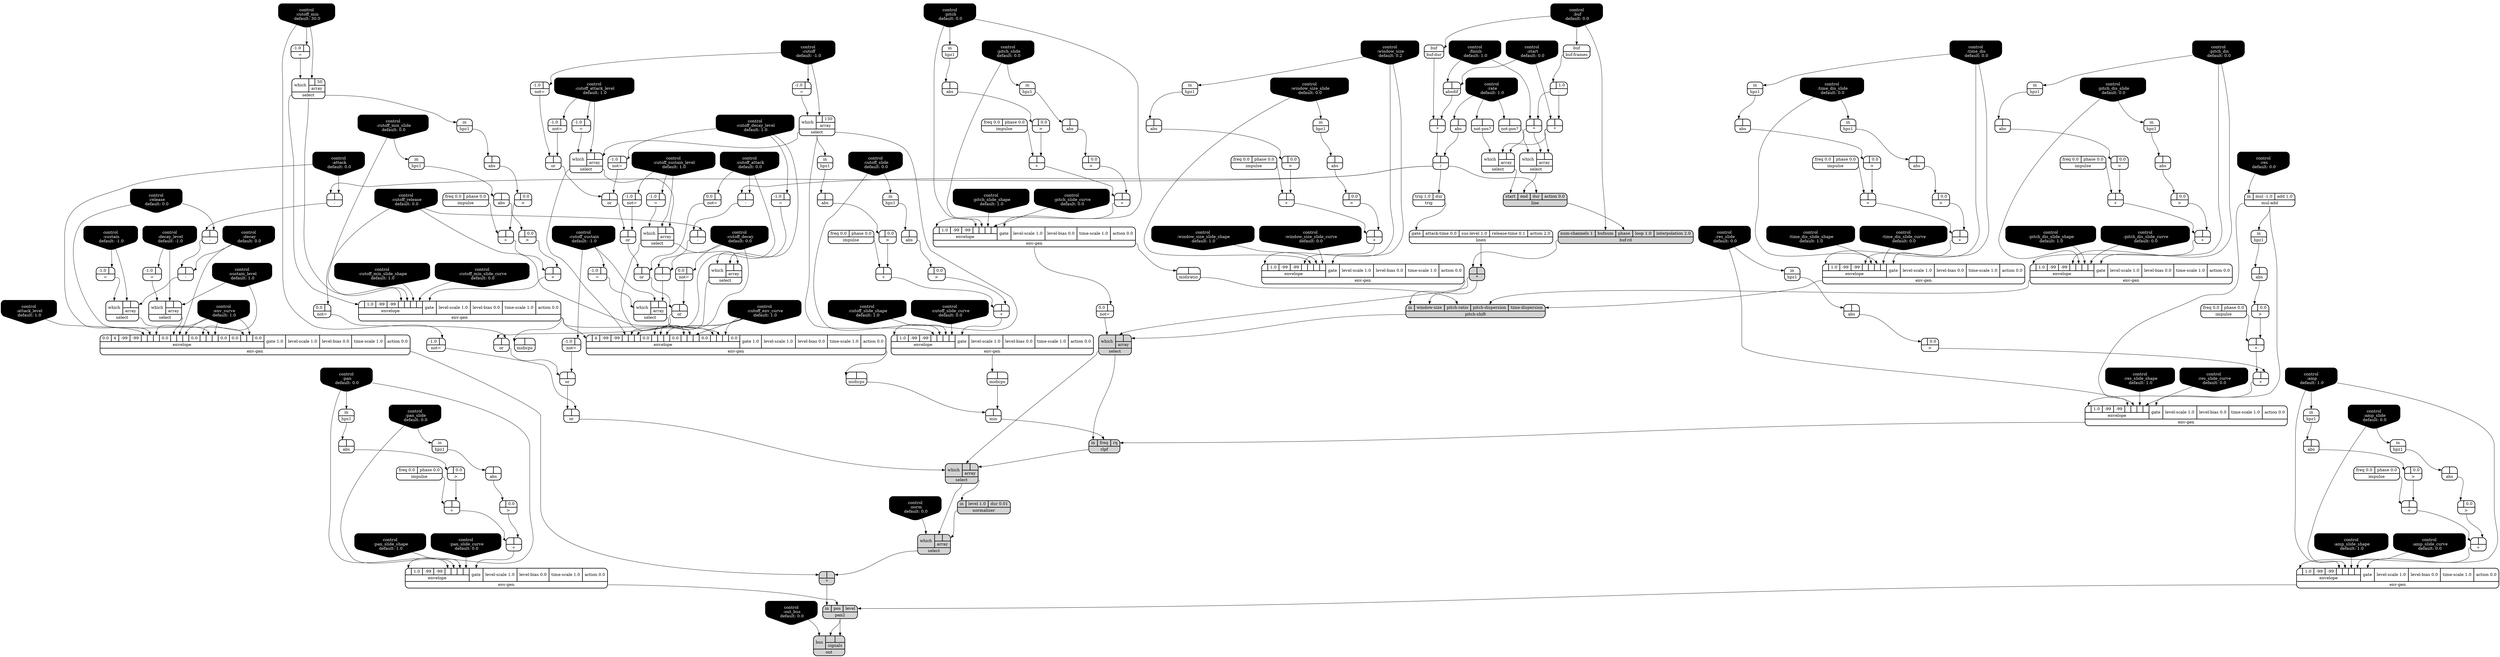 digraph synthdef {
107 [label = "{{ <a> |<b> } |<__UG_NAME__>* }" style="bold, rounded" shape=record rankdir=LR];
108 [label = "{{ <a> |<b> } |<__UG_NAME__>* }" style="bold, rounded" shape=record rankdir=LR];
126 [label = "{{ <a> |<b> } |<__UG_NAME__>* }" style="bold, rounded" shape=record rankdir=LR];
160 [label = "{{ <a> |<b> } |<__UG_NAME__>* }" style="filled, bold, rounded"  shape=record rankdir=LR];
203 [label = "{{ <a> |<b> } |<__UG_NAME__>* }" style="filled, bold, rounded"  shape=record rankdir=LR];
62 [label = "{{ <a> |<b> } |<__UG_NAME__>+ }" style="bold, rounded" shape=record rankdir=LR];
66 [label = "{{ <a> |<b> } |<__UG_NAME__>+ }" style="bold, rounded" shape=record rankdir=LR];
76 [label = "{{ <a> |<b> } |<__UG_NAME__>+ }" style="bold, rounded" shape=record rankdir=LR];
80 [label = "{{ <a> |<b> } |<__UG_NAME__>+ }" style="bold, rounded" shape=record rankdir=LR];
93 [label = "{{ <a> |<b> } |<__UG_NAME__>+ }" style="bold, rounded" shape=record rankdir=LR];
94 [label = "{{ <a> |<b> } |<__UG_NAME__>+ }" style="bold, rounded" shape=record rankdir=LR];
99 [label = "{{ <a> |<b> } |<__UG_NAME__>+ }" style="bold, rounded" shape=record rankdir=LR];
103 [label = "{{ <a> |<b> } |<__UG_NAME__>+ }" style="bold, rounded" shape=record rankdir=LR];
162 [label = "{{ <a> |<b> } |<__UG_NAME__>+ }" style="bold, rounded" shape=record rankdir=LR];
163 [label = "{{ <a> |<b> } |<__UG_NAME__>+ }" style="bold, rounded" shape=record rankdir=LR];
169 [label = "{{ <a> |<b> } |<__UG_NAME__>+ }" style="bold, rounded" shape=record rankdir=LR];
173 [label = "{{ <a> |<b> } |<__UG_NAME__>+ }" style="bold, rounded" shape=record rankdir=LR];
183 [label = "{{ <a> |<b> } |<__UG_NAME__>+ }" style="bold, rounded" shape=record rankdir=LR];
187 [label = "{{ <a> |<b> } |<__UG_NAME__>+ }" style="bold, rounded" shape=record rankdir=LR];
206 [label = "{{ <a> |<b> } |<__UG_NAME__>+ }" style="bold, rounded" shape=record rankdir=LR];
208 [label = "{{ <a> |<b> } |<__UG_NAME__>+ }" style="bold, rounded" shape=record rankdir=LR];
214 [label = "{{ <a> |<b> } |<__UG_NAME__>+ }" style="bold, rounded" shape=record rankdir=LR];
218 [label = "{{ <a> |<b> } |<__UG_NAME__>+ }" style="bold, rounded" shape=record rankdir=LR];
106 [label = "{{ <a> |<b> 1.0} |<__UG_NAME__>- }" style="bold, rounded" shape=record rankdir=LR];
129 [label = "{{ <a> |<b> } |<__UG_NAME__>- }" style="bold, rounded" shape=record rankdir=LR];
130 [label = "{{ <a> |<b> } |<__UG_NAME__>- }" style="bold, rounded" shape=record rankdir=LR];
131 [label = "{{ <a> |<b> } |<__UG_NAME__>- }" style="bold, rounded" shape=record rankdir=LR];
135 [label = "{{ <a> |<b> } |<__UG_NAME__>- }" style="bold, rounded" shape=record rankdir=LR];
136 [label = "{{ <a> |<b> } |<__UG_NAME__>- }" style="bold, rounded" shape=record rankdir=LR];
137 [label = "{{ <a> |<b> } |<__UG_NAME__>- }" style="bold, rounded" shape=record rankdir=LR];
128 [label = "{{ <a> |<b> } |<__UG_NAME__>/ }" style="bold, rounded" shape=record rankdir=LR];
68 [label = "{{ <a> -1.0|<b> } |<__UG_NAME__>= }" style="bold, rounded" shape=record rankdir=LR];
70 [label = "{{ <a> -1.0|<b> } |<__UG_NAME__>= }" style="bold, rounded" shape=record rankdir=LR];
87 [label = "{{ <a> -1.0|<b> } |<__UG_NAME__>= }" style="bold, rounded" shape=record rankdir=LR];
118 [label = "{{ <a> -1.0|<b> } |<__UG_NAME__>= }" style="bold, rounded" shape=record rankdir=LR];
124 [label = "{{ <a> -1.0|<b> } |<__UG_NAME__>= }" style="bold, rounded" shape=record rankdir=LR];
134 [label = "{{ <a> -1.0|<b> } |<__UG_NAME__>= }" style="bold, rounded" shape=record rankdir=LR];
190 [label = "{{ <a> -1.0|<b> } |<__UG_NAME__>= }" style="bold, rounded" shape=record rankdir=LR];
191 [label = "{{ <a> -1.0|<b> } |<__UG_NAME__>= }" style="bold, rounded" shape=record rankdir=LR];
61 [label = "{{ <a> |<b> 0.0} |<__UG_NAME__>\> }" style="bold, rounded" shape=record rankdir=LR];
65 [label = "{{ <a> |<b> 0.0} |<__UG_NAME__>\> }" style="bold, rounded" shape=record rankdir=LR];
75 [label = "{{ <a> |<b> 0.0} |<__UG_NAME__>\> }" style="bold, rounded" shape=record rankdir=LR];
79 [label = "{{ <a> |<b> 0.0} |<__UG_NAME__>\> }" style="bold, rounded" shape=record rankdir=LR];
86 [label = "{{ <a> |<b> 0.0} |<__UG_NAME__>\> }" style="bold, rounded" shape=record rankdir=LR];
92 [label = "{{ <a> |<b> 0.0} |<__UG_NAME__>\> }" style="bold, rounded" shape=record rankdir=LR];
98 [label = "{{ <a> |<b> 0.0} |<__UG_NAME__>\> }" style="bold, rounded" shape=record rankdir=LR];
102 [label = "{{ <a> |<b> 0.0} |<__UG_NAME__>\> }" style="bold, rounded" shape=record rankdir=LR];
117 [label = "{{ <a> |<b> 0.0} |<__UG_NAME__>\> }" style="bold, rounded" shape=record rankdir=LR];
121 [label = "{{ <a> |<b> 0.0} |<__UG_NAME__>\> }" style="bold, rounded" shape=record rankdir=LR];
168 [label = "{{ <a> |<b> 0.0} |<__UG_NAME__>\> }" style="bold, rounded" shape=record rankdir=LR];
172 [label = "{{ <a> |<b> 0.0} |<__UG_NAME__>\> }" style="bold, rounded" shape=record rankdir=LR];
182 [label = "{{ <a> |<b> 0.0} |<__UG_NAME__>\> }" style="bold, rounded" shape=record rankdir=LR];
186 [label = "{{ <a> |<b> 0.0} |<__UG_NAME__>\> }" style="bold, rounded" shape=record rankdir=LR];
205 [label = "{{ <a> |<b> 0.0} |<__UG_NAME__>\> }" style="bold, rounded" shape=record rankdir=LR];
207 [label = "{{ <a> |<b> 0.0} |<__UG_NAME__>\> }" style="bold, rounded" shape=record rankdir=LR];
213 [label = "{{ <a> |<b> 0.0} |<__UG_NAME__>\> }" style="bold, rounded" shape=record rankdir=LR];
217 [label = "{{ <a> |<b> 0.0} |<__UG_NAME__>\> }" style="bold, rounded" shape=record rankdir=LR];
60 [label = "{{ <a> |<b> } |<__UG_NAME__>abs }" style="bold, rounded" shape=record rankdir=LR];
64 [label = "{{ <a> |<b> } |<__UG_NAME__>abs }" style="bold, rounded" shape=record rankdir=LR];
74 [label = "{{ <a> |<b> } |<__UG_NAME__>abs }" style="bold, rounded" shape=record rankdir=LR];
78 [label = "{{ <a> |<b> } |<__UG_NAME__>abs }" style="bold, rounded" shape=record rankdir=LR];
83 [label = "{{ <a> |<b> } |<__UG_NAME__>abs }" style="bold, rounded" shape=record rankdir=LR];
85 [label = "{{ <a> |<b> } |<__UG_NAME__>abs }" style="bold, rounded" shape=record rankdir=LR];
91 [label = "{{ <a> |<b> } |<__UG_NAME__>abs }" style="bold, rounded" shape=record rankdir=LR];
97 [label = "{{ <a> |<b> } |<__UG_NAME__>abs }" style="bold, rounded" shape=record rankdir=LR];
101 [label = "{{ <a> |<b> } |<__UG_NAME__>abs }" style="bold, rounded" shape=record rankdir=LR];
111 [label = "{{ <a> |<b> } |<__UG_NAME__>abs }" style="bold, rounded" shape=record rankdir=LR];
116 [label = "{{ <a> |<b> } |<__UG_NAME__>abs }" style="bold, rounded" shape=record rankdir=LR];
120 [label = "{{ <a> |<b> } |<__UG_NAME__>abs }" style="bold, rounded" shape=record rankdir=LR];
127 [label = "{{ <a> |<b> } |<__UG_NAME__>abs }" style="bold, rounded" shape=record rankdir=LR];
167 [label = "{{ <a> |<b> } |<__UG_NAME__>abs }" style="bold, rounded" shape=record rankdir=LR];
171 [label = "{{ <a> |<b> } |<__UG_NAME__>abs }" style="bold, rounded" shape=record rankdir=LR];
181 [label = "{{ <a> |<b> } |<__UG_NAME__>abs }" style="bold, rounded" shape=record rankdir=LR];
185 [label = "{{ <a> |<b> } |<__UG_NAME__>abs }" style="bold, rounded" shape=record rankdir=LR];
212 [label = "{{ <a> |<b> } |<__UG_NAME__>abs }" style="bold, rounded" shape=record rankdir=LR];
216 [label = "{{ <a> |<b> } |<__UG_NAME__>abs }" style="bold, rounded" shape=record rankdir=LR];
114 [label = "{{ <a> |<b> } |<__UG_NAME__>absdif }" style="bold, rounded" shape=record rankdir=LR];
125 [label = "{{ <buf> buf} |<__UG_NAME__>buf-dur }" style="bold, rounded" shape=record rankdir=LR];
105 [label = "{{ <buf> buf} |<__UG_NAME__>buf-frames }" style="bold, rounded" shape=record rankdir=LR];
157 [label = "{{ <num____channels> num-channels 1|<bufnum> bufnum|<phase> phase|<loop> loop 1.0|<interpolation> interpolation 2.0} |<__UG_NAME__>buf-rd }" style="filled, bold, rounded"  shape=record rankdir=LR];
0 [label = "control
 :buf
 default: 0.0" shape=invhouse style="rounded, filled, bold" fillcolor=black fontcolor=white ]; 
1 [label = "control
 :amp
 default: 1.0" shape=invhouse style="rounded, filled, bold" fillcolor=black fontcolor=white ]; 
2 [label = "control
 :amp_slide
 default: 0.0" shape=invhouse style="rounded, filled, bold" fillcolor=black fontcolor=white ]; 
3 [label = "control
 :amp_slide_shape
 default: 1.0" shape=invhouse style="rounded, filled, bold" fillcolor=black fontcolor=white ]; 
4 [label = "control
 :amp_slide_curve
 default: 0.0" shape=invhouse style="rounded, filled, bold" fillcolor=black fontcolor=white ]; 
5 [label = "control
 :pan
 default: 0.0" shape=invhouse style="rounded, filled, bold" fillcolor=black fontcolor=white ]; 
6 [label = "control
 :pan_slide
 default: 0.0" shape=invhouse style="rounded, filled, bold" fillcolor=black fontcolor=white ]; 
7 [label = "control
 :pan_slide_shape
 default: 1.0" shape=invhouse style="rounded, filled, bold" fillcolor=black fontcolor=white ]; 
8 [label = "control
 :pan_slide_curve
 default: 0.0" shape=invhouse style="rounded, filled, bold" fillcolor=black fontcolor=white ]; 
9 [label = "control
 :attack
 default: 0.0" shape=invhouse style="rounded, filled, bold" fillcolor=black fontcolor=white ]; 
10 [label = "control
 :decay
 default: 0.0" shape=invhouse style="rounded, filled, bold" fillcolor=black fontcolor=white ]; 
11 [label = "control
 :sustain
 default: -1.0" shape=invhouse style="rounded, filled, bold" fillcolor=black fontcolor=white ]; 
12 [label = "control
 :release
 default: 0.0" shape=invhouse style="rounded, filled, bold" fillcolor=black fontcolor=white ]; 
13 [label = "control
 :attack_level
 default: 1.0" shape=invhouse style="rounded, filled, bold" fillcolor=black fontcolor=white ]; 
14 [label = "control
 :decay_level
 default: -1.0" shape=invhouse style="rounded, filled, bold" fillcolor=black fontcolor=white ]; 
15 [label = "control
 :sustain_level
 default: 1.0" shape=invhouse style="rounded, filled, bold" fillcolor=black fontcolor=white ]; 
16 [label = "control
 :env_curve
 default: 1.0" shape=invhouse style="rounded, filled, bold" fillcolor=black fontcolor=white ]; 
17 [label = "control
 :cutoff
 default: -1.0" shape=invhouse style="rounded, filled, bold" fillcolor=black fontcolor=white ]; 
18 [label = "control
 :cutoff_slide
 default: 0.0" shape=invhouse style="rounded, filled, bold" fillcolor=black fontcolor=white ]; 
19 [label = "control
 :cutoff_slide_shape
 default: 1.0" shape=invhouse style="rounded, filled, bold" fillcolor=black fontcolor=white ]; 
20 [label = "control
 :cutoff_slide_curve
 default: 0.0" shape=invhouse style="rounded, filled, bold" fillcolor=black fontcolor=white ]; 
21 [label = "control
 :cutoff_attack
 default: 0.0" shape=invhouse style="rounded, filled, bold" fillcolor=black fontcolor=white ]; 
22 [label = "control
 :cutoff_sustain
 default: -1.0" shape=invhouse style="rounded, filled, bold" fillcolor=black fontcolor=white ]; 
23 [label = "control
 :cutoff_decay
 default: 0.0" shape=invhouse style="rounded, filled, bold" fillcolor=black fontcolor=white ]; 
24 [label = "control
 :cutoff_release
 default: 0.0" shape=invhouse style="rounded, filled, bold" fillcolor=black fontcolor=white ]; 
25 [label = "control
 :cutoff_min
 default: 30.0" shape=invhouse style="rounded, filled, bold" fillcolor=black fontcolor=white ]; 
26 [label = "control
 :cutoff_min_slide
 default: 0.0" shape=invhouse style="rounded, filled, bold" fillcolor=black fontcolor=white ]; 
27 [label = "control
 :cutoff_min_slide_shape
 default: 1.0" shape=invhouse style="rounded, filled, bold" fillcolor=black fontcolor=white ]; 
28 [label = "control
 :cutoff_min_slide_curve
 default: 0.0" shape=invhouse style="rounded, filled, bold" fillcolor=black fontcolor=white ]; 
29 [label = "control
 :cutoff_attack_level
 default: 1.0" shape=invhouse style="rounded, filled, bold" fillcolor=black fontcolor=white ]; 
30 [label = "control
 :cutoff_decay_level
 default: 1.0" shape=invhouse style="rounded, filled, bold" fillcolor=black fontcolor=white ]; 
31 [label = "control
 :cutoff_sustain_level
 default: 1.0" shape=invhouse style="rounded, filled, bold" fillcolor=black fontcolor=white ]; 
32 [label = "control
 :cutoff_env_curve
 default: 1.0" shape=invhouse style="rounded, filled, bold" fillcolor=black fontcolor=white ]; 
33 [label = "control
 :res
 default: 0.0" shape=invhouse style="rounded, filled, bold" fillcolor=black fontcolor=white ]; 
34 [label = "control
 :res_slide
 default: 0.0" shape=invhouse style="rounded, filled, bold" fillcolor=black fontcolor=white ]; 
35 [label = "control
 :res_slide_shape
 default: 1.0" shape=invhouse style="rounded, filled, bold" fillcolor=black fontcolor=white ]; 
36 [label = "control
 :res_slide_curve
 default: 0.0" shape=invhouse style="rounded, filled, bold" fillcolor=black fontcolor=white ]; 
37 [label = "control
 :rate
 default: 1.0" shape=invhouse style="rounded, filled, bold" fillcolor=black fontcolor=white ]; 
38 [label = "control
 :start
 default: 0.0" shape=invhouse style="rounded, filled, bold" fillcolor=black fontcolor=white ]; 
39 [label = "control
 :finish
 default: 1.0" shape=invhouse style="rounded, filled, bold" fillcolor=black fontcolor=white ]; 
40 [label = "control
 :norm
 default: 0.0" shape=invhouse style="rounded, filled, bold" fillcolor=black fontcolor=white ]; 
41 [label = "control
 :pitch
 default: 0.0" shape=invhouse style="rounded, filled, bold" fillcolor=black fontcolor=white ]; 
42 [label = "control
 :pitch_slide
 default: 0.0" shape=invhouse style="rounded, filled, bold" fillcolor=black fontcolor=white ]; 
43 [label = "control
 :pitch_slide_shape
 default: 1.0" shape=invhouse style="rounded, filled, bold" fillcolor=black fontcolor=white ]; 
44 [label = "control
 :pitch_slide_curve
 default: 0.0" shape=invhouse style="rounded, filled, bold" fillcolor=black fontcolor=white ]; 
45 [label = "control
 :window_size
 default: 0.2" shape=invhouse style="rounded, filled, bold" fillcolor=black fontcolor=white ]; 
46 [label = "control
 :window_size_slide
 default: 0.0" shape=invhouse style="rounded, filled, bold" fillcolor=black fontcolor=white ]; 
47 [label = "control
 :window_size_slide_shape
 default: 1.0" shape=invhouse style="rounded, filled, bold" fillcolor=black fontcolor=white ]; 
48 [label = "control
 :window_size_slide_curve
 default: 0.0" shape=invhouse style="rounded, filled, bold" fillcolor=black fontcolor=white ]; 
49 [label = "control
 :pitch_dis
 default: 0.0" shape=invhouse style="rounded, filled, bold" fillcolor=black fontcolor=white ]; 
50 [label = "control
 :pitch_dis_slide
 default: 0.0" shape=invhouse style="rounded, filled, bold" fillcolor=black fontcolor=white ]; 
51 [label = "control
 :pitch_dis_slide_shape
 default: 1.0" shape=invhouse style="rounded, filled, bold" fillcolor=black fontcolor=white ]; 
52 [label = "control
 :pitch_dis_slide_curve
 default: 0.0" shape=invhouse style="rounded, filled, bold" fillcolor=black fontcolor=white ]; 
53 [label = "control
 :time_dis
 default: 0.0" shape=invhouse style="rounded, filled, bold" fillcolor=black fontcolor=white ]; 
54 [label = "control
 :time_dis_slide
 default: 0.0" shape=invhouse style="rounded, filled, bold" fillcolor=black fontcolor=white ]; 
55 [label = "control
 :time_dis_slide_shape
 default: 1.0" shape=invhouse style="rounded, filled, bold" fillcolor=black fontcolor=white ]; 
56 [label = "control
 :time_dis_slide_curve
 default: 0.0" shape=invhouse style="rounded, filled, bold" fillcolor=black fontcolor=white ]; 
57 [label = "control
 :out_bus
 default: 0.0" shape=invhouse style="rounded, filled, bold" fillcolor=black fontcolor=white ]; 
67 [label = "{{ {{<envelope___control___0>|1.0|-99|-99|<envelope___control___4>|<envelope___control___5>|<envelope___control___6>|<envelope___control___7>}|envelope}|<gate> gate|<level____scale> level-scale 1.0|<level____bias> level-bias 0.0|<time____scale> time-scale 1.0|<action> action 0.0} |<__UG_NAME__>env-gen }" style="bold, rounded" shape=record rankdir=LR];
81 [label = "{{ {{<envelope___select___0>|1.0|-99|-99|<envelope___select___4>|<envelope___control___5>|<envelope___control___6>|<envelope___control___7>}|envelope}|<gate> gate|<level____scale> level-scale 1.0|<level____bias> level-bias 0.0|<time____scale> time-scale 1.0|<action> action 0.0} |<__UG_NAME__>env-gen }" style="bold, rounded" shape=record rankdir=LR];
139 [label = "{{ {{0.0|4|-99|-99|<envelope___control___4>|<envelope___control___5>|<envelope___control___6>|0.0|<envelope___select___8>|<envelope___control___9>|<envelope___control___10>|0.0|<envelope___control___12>|<envelope___select___13>|<envelope___control___14>|0.0|0.0|<envelope___control___17>|<envelope___control___18>|0.0}|envelope}|<gate> gate 1.0|<level____scale> level-scale 1.0|<level____bias> level-bias 0.0|<time____scale> time-scale 1.0|<action> action 0.0} |<__UG_NAME__>env-gen }" style="bold, rounded" shape=record rankdir=LR];
164 [label = "{{ {{<envelope___control___0>|1.0|-99|-99|<envelope___control___4>|<envelope___control___5>|<envelope___control___6>|<envelope___control___7>}|envelope}|<gate> gate|<level____scale> level-scale 1.0|<level____bias> level-bias 0.0|<time____scale> time-scale 1.0|<action> action 0.0} |<__UG_NAME__>env-gen }" style="bold, rounded" shape=record rankdir=LR];
174 [label = "{{ {{<envelope___control___0>|1.0|-99|-99|<envelope___control___4>|<envelope___control___5>|<envelope___control___6>|<envelope___control___7>}|envelope}|<gate> gate|<level____scale> level-scale 1.0|<level____bias> level-bias 0.0|<time____scale> time-scale 1.0|<action> action 0.0} |<__UG_NAME__>env-gen }" style="bold, rounded" shape=record rankdir=LR];
175 [label = "{{ {{<envelope___control___0>|1.0|-99|-99|<envelope___control___4>|<envelope___control___5>|<envelope___control___6>|<envelope___control___7>}|envelope}|<gate> gate|<level____scale> level-scale 1.0|<level____bias> level-bias 0.0|<time____scale> time-scale 1.0|<action> action 0.0} |<__UG_NAME__>env-gen }" style="bold, rounded" shape=record rankdir=LR];
188 [label = "{{ {{<envelope___select___0>|1.0|-99|-99|<envelope___select___4>|<envelope___control___5>|<envelope___control___6>|<envelope___control___7>}|envelope}|<gate> gate|<level____scale> level-scale 1.0|<level____bias> level-bias 0.0|<time____scale> time-scale 1.0|<action> action 0.0} |<__UG_NAME__>env-gen }" style="bold, rounded" shape=record rankdir=LR];
194 [label = "{{ {{<envelope___env____gen___0>|4|-99|-99|<envelope___select___4>|<envelope___control___5>|<envelope___control___6>|0.0|<envelope___select___8>|<envelope___control___9>|<envelope___control___10>|0.0|<envelope___select___12>|<envelope___select___13>|<envelope___control___14>|0.0|<envelope___env____gen___16>|<envelope___control___17>|<envelope___control___18>|0.0}|envelope}|<gate> gate 1.0|<level____scale> level-scale 1.0|<level____bias> level-bias 0.0|<time____scale> time-scale 1.0|<action> action 0.0} |<__UG_NAME__>env-gen }" style="bold, rounded" shape=record rankdir=LR];
198 [label = "{{ {{<envelope___mul____add___0>|1.0|-99|-99|<envelope___mul____add___4>|<envelope___control___5>|<envelope___control___6>|<envelope___control___7>}|envelope}|<gate> gate|<level____scale> level-scale 1.0|<level____bias> level-bias 0.0|<time____scale> time-scale 1.0|<action> action 0.0} |<__UG_NAME__>env-gen }" style="bold, rounded" shape=record rankdir=LR];
209 [label = "{{ {{<envelope___control___0>|1.0|-99|-99|<envelope___control___4>|<envelope___control___5>|<envelope___control___6>|<envelope___control___7>}|envelope}|<gate> gate|<level____scale> level-scale 1.0|<level____bias> level-bias 0.0|<time____scale> time-scale 1.0|<action> action 0.0} |<__UG_NAME__>env-gen }" style="bold, rounded" shape=record rankdir=LR];
219 [label = "{{ {{<envelope___control___0>|1.0|-99|-99|<envelope___control___4>|<envelope___control___5>|<envelope___control___6>|<envelope___control___7>}|envelope}|<gate> gate|<level____scale> level-scale 1.0|<level____bias> level-bias 0.0|<time____scale> time-scale 1.0|<action> action 0.0} |<__UG_NAME__>env-gen }" style="bold, rounded" shape=record rankdir=LR];
59 [label = "{{ <in> in} |<__UG_NAME__>hpz1 }" style="bold, rounded" shape=record rankdir=LR];
63 [label = "{{ <in> in} |<__UG_NAME__>hpz1 }" style="bold, rounded" shape=record rankdir=LR];
73 [label = "{{ <in> in} |<__UG_NAME__>hpz1 }" style="bold, rounded" shape=record rankdir=LR];
77 [label = "{{ <in> in} |<__UG_NAME__>hpz1 }" style="bold, rounded" shape=record rankdir=LR];
82 [label = "{{ <in> in} |<__UG_NAME__>hpz1 }" style="bold, rounded" shape=record rankdir=LR];
84 [label = "{{ <in> in} |<__UG_NAME__>hpz1 }" style="bold, rounded" shape=record rankdir=LR];
90 [label = "{{ <in> in} |<__UG_NAME__>hpz1 }" style="bold, rounded" shape=record rankdir=LR];
96 [label = "{{ <in> in} |<__UG_NAME__>hpz1 }" style="bold, rounded" shape=record rankdir=LR];
100 [label = "{{ <in> in} |<__UG_NAME__>hpz1 }" style="bold, rounded" shape=record rankdir=LR];
110 [label = "{{ <in> in} |<__UG_NAME__>hpz1 }" style="bold, rounded" shape=record rankdir=LR];
115 [label = "{{ <in> in} |<__UG_NAME__>hpz1 }" style="bold, rounded" shape=record rankdir=LR];
119 [label = "{{ <in> in} |<__UG_NAME__>hpz1 }" style="bold, rounded" shape=record rankdir=LR];
166 [label = "{{ <in> in} |<__UG_NAME__>hpz1 }" style="bold, rounded" shape=record rankdir=LR];
170 [label = "{{ <in> in} |<__UG_NAME__>hpz1 }" style="bold, rounded" shape=record rankdir=LR];
180 [label = "{{ <in> in} |<__UG_NAME__>hpz1 }" style="bold, rounded" shape=record rankdir=LR];
184 [label = "{{ <in> in} |<__UG_NAME__>hpz1 }" style="bold, rounded" shape=record rankdir=LR];
211 [label = "{{ <in> in} |<__UG_NAME__>hpz1 }" style="bold, rounded" shape=record rankdir=LR];
215 [label = "{{ <in> in} |<__UG_NAME__>hpz1 }" style="bold, rounded" shape=record rankdir=LR];
58 [label = "{{ <freq> freq 0.0|<phase> phase 0.0} |<__UG_NAME__>impulse }" style="bold, rounded" shape=record rankdir=LR];
71 [label = "{{ <freq> freq 0.0|<phase> phase 0.0} |<__UG_NAME__>impulse }" style="bold, rounded" shape=record rankdir=LR];
88 [label = "{{ <freq> freq 0.0|<phase> phase 0.0} |<__UG_NAME__>impulse }" style="bold, rounded" shape=record rankdir=LR];
95 [label = "{{ <freq> freq 0.0|<phase> phase 0.0} |<__UG_NAME__>impulse }" style="bold, rounded" shape=record rankdir=LR];
161 [label = "{{ <freq> freq 0.0|<phase> phase 0.0} |<__UG_NAME__>impulse }" style="bold, rounded" shape=record rankdir=LR];
165 [label = "{{ <freq> freq 0.0|<phase> phase 0.0} |<__UG_NAME__>impulse }" style="bold, rounded" shape=record rankdir=LR];
178 [label = "{{ <freq> freq 0.0|<phase> phase 0.0} |<__UG_NAME__>impulse }" style="bold, rounded" shape=record rankdir=LR];
204 [label = "{{ <freq> freq 0.0|<phase> phase 0.0} |<__UG_NAME__>impulse }" style="bold, rounded" shape=record rankdir=LR];
210 [label = "{{ <freq> freq 0.0|<phase> phase 0.0} |<__UG_NAME__>impulse }" style="bold, rounded" shape=record rankdir=LR];
156 [label = "{{ <start> start|<end> end|<dur> dur|<action> action 0.0} |<__UG_NAME__>line }" style="filled, bold, rounded"  shape=record rankdir=LR];
159 [label = "{{ <gate> gate|<attack____time> attack-time 0.0|<sus____level> sus-level 1.0|<release____time> release-time 0.1|<action> action 2.0} |<__UG_NAME__>linen }" style="bold, rounded" shape=record rankdir=LR];
195 [label = "{{ <a> |<b> } |<__UG_NAME__>midicps }" style="bold, rounded" shape=record rankdir=LR];
196 [label = "{{ <a> |<b> } |<__UG_NAME__>midicps }" style="bold, rounded" shape=record rankdir=LR];
222 [label = "{{ <a> |<b> } |<__UG_NAME__>midicps }" style="bold, rounded" shape=record rankdir=LR];
133 [label = "{{ <a> |<b> } |<__UG_NAME__>midiratio }" style="bold, rounded" shape=record rankdir=LR];
197 [label = "{{ <a> |<b> } |<__UG_NAME__>min }" style="bold, rounded" shape=record rankdir=LR];
89 [label = "{{ <in> in|<mul> mul -1.0|<add> add 1.0} |<__UG_NAME__>mul-add }" style="bold, rounded" shape=record rankdir=LR];
201 [label = "{{ <in> in|<level> level 1.0|<dur> dur 0.01} |<__UG_NAME__>normalizer }" style="filled, bold, rounded"  shape=record rankdir=LR];
104 [label = "{{ <a> |<b> } |<__UG_NAME__>not-pos? }" style="bold, rounded" shape=record rankdir=LR];
154 [label = "{{ <a> |<b> } |<__UG_NAME__>not-pos? }" style="bold, rounded" shape=record rankdir=LR];
112 [label = "{{ <a> 0.0|<b> } |<__UG_NAME__>not= }" style="bold, rounded" shape=record rankdir=LR];
113 [label = "{{ <a> -1.0|<b> } |<__UG_NAME__>not= }" style="bold, rounded" shape=record rankdir=LR];
122 [label = "{{ <a> -1.0|<b> } |<__UG_NAME__>not= }" style="bold, rounded" shape=record rankdir=LR];
140 [label = "{{ <a> -1.0|<b> } |<__UG_NAME__>not= }" style="bold, rounded" shape=record rankdir=LR];
142 [label = "{{ <a> -1.0|<b> } |<__UG_NAME__>not= }" style="bold, rounded" shape=record rankdir=LR];
144 [label = "{{ <a> 0.0|<b> } |<__UG_NAME__>not= }" style="bold, rounded" shape=record rankdir=LR];
146 [label = "{{ <a> 0.0|<b> } |<__UG_NAME__>not= }" style="bold, rounded" shape=record rankdir=LR];
148 [label = "{{ <a> 0.0|<b> } |<__UG_NAME__>not= }" style="bold, rounded" shape=record rankdir=LR];
150 [label = "{{ <a> -1.0|<b> } |<__UG_NAME__>not= }" style="bold, rounded" shape=record rankdir=LR];
152 [label = "{{ <a> -1.0|<b> } |<__UG_NAME__>not= }" style="bold, rounded" shape=record rankdir=LR];
123 [label = "{{ <a> |<b> } |<__UG_NAME__>or }" style="bold, rounded" shape=record rankdir=LR];
141 [label = "{{ <a> |<b> } |<__UG_NAME__>or }" style="bold, rounded" shape=record rankdir=LR];
143 [label = "{{ <a> |<b> } |<__UG_NAME__>or }" style="bold, rounded" shape=record rankdir=LR];
145 [label = "{{ <a> |<b> } |<__UG_NAME__>or }" style="bold, rounded" shape=record rankdir=LR];
147 [label = "{{ <a> |<b> } |<__UG_NAME__>or }" style="bold, rounded" shape=record rankdir=LR];
149 [label = "{{ <a> |<b> } |<__UG_NAME__>or }" style="bold, rounded" shape=record rankdir=LR];
151 [label = "{{ <a> |<b> } |<__UG_NAME__>or }" style="bold, rounded" shape=record rankdir=LR];
153 [label = "{{ <a> |<b> } |<__UG_NAME__>or }" style="bold, rounded" shape=record rankdir=LR];
221 [label = "{{ <bus> bus|{{<signals___pan2___0>|<signals___pan2___1>}|signals}} |<__UG_NAME__>out }" style="filled, bold, rounded"  shape=record rankdir=LR];
220 [label = "{{ <in> in|<pos> pos|<level> level} |<__UG_NAME__>pan2 }" style="filled, bold, rounded"  shape=record rankdir=LR];
176 [label = "{{ <in> in|<window____size> window-size|<pitch____ratio> pitch-ratio|<pitch____dispersion> pitch-dispersion|<time____dispersion> time-dispersion} |<__UG_NAME__>pitch-shift }" style="filled, bold, rounded"  shape=record rankdir=LR];
199 [label = "{{ <in> in|<freq> freq|<rq> rq} |<__UG_NAME__>rlpf }" style="filled, bold, rounded"  shape=record rankdir=LR];
69 [label = "{{ <which> which|{{<array___control___0>|<array___control___1>}|array}} |<__UG_NAME__>select }" style="bold, rounded" shape=record rankdir=LR];
72 [label = "{{ <which> which|{{<array___control___0>|130}|array}} |<__UG_NAME__>select }" style="bold, rounded" shape=record rankdir=LR];
109 [label = "{{ <which> which|{{<array___binary____op____u____gen___0>|<array___binary____op____u____gen___1>}|array}} |<__UG_NAME__>select }" style="bold, rounded" shape=record rankdir=LR];
132 [label = "{{ <which> which|{{<array___control___0>|<array___binary____op____u____gen___1>}|array}} |<__UG_NAME__>select }" style="bold, rounded" shape=record rankdir=LR];
138 [label = "{{ <which> which|{{<array___control___0>|<array___binary____op____u____gen___1>}|array}} |<__UG_NAME__>select }" style="bold, rounded" shape=record rankdir=LR];
155 [label = "{{ <which> which|{{<array___binary____op____u____gen___0>|<array___binary____op____u____gen___1>}|array}} |<__UG_NAME__>select }" style="bold, rounded" shape=record rankdir=LR];
177 [label = "{{ <which> which|{{<array___binary____op____u____gen___0>|<array___pitch____shift___1>}|array}} |<__UG_NAME__>select }" style="filled, bold, rounded"  shape=record rankdir=LR];
179 [label = "{{ <which> which|{{<array___control___0>|50}|array}} |<__UG_NAME__>select }" style="bold, rounded" shape=record rankdir=LR];
189 [label = "{{ <which> which|{{<array___control___0>|<array___select___1>}|array}} |<__UG_NAME__>select }" style="bold, rounded" shape=record rankdir=LR];
192 [label = "{{ <which> which|{{<array___control___0>|<array___select___1>}|array}} |<__UG_NAME__>select }" style="bold, rounded" shape=record rankdir=LR];
193 [label = "{{ <which> which|{{<array___control___0>|<array___select___1>}|array}} |<__UG_NAME__>select }" style="bold, rounded" shape=record rankdir=LR];
200 [label = "{{ <which> which|{{<array___select___0>|<array___rlpf___1>}|array}} |<__UG_NAME__>select }" style="filled, bold, rounded"  shape=record rankdir=LR];
202 [label = "{{ <which> which|{{<array___select___0>|<array___normalizer___1>}|array}} |<__UG_NAME__>select }" style="filled, bold, rounded"  shape=record rankdir=LR];
158 [label = "{{ <trig> trig 1.0|<dur> dur} |<__UG_NAME__>trig }" style="bold, rounded" shape=record rankdir=LR];

106:__UG_NAME__ -> 107:b ;
39:__UG_NAME__ -> 107:a ;
106:__UG_NAME__ -> 108:b ;
38:__UG_NAME__ -> 108:a ;
114:__UG_NAME__ -> 126:b ;
125:__UG_NAME__ -> 126:a ;
159:__UG_NAME__ -> 160:b ;
157:__UG_NAME__ -> 160:a ;
202:__UG_NAME__ -> 203:b ;
139:__UG_NAME__ -> 203:a ;
61:__UG_NAME__ -> 62:b ;
58:__UG_NAME__ -> 62:a ;
65:__UG_NAME__ -> 66:b ;
62:__UG_NAME__ -> 66:a ;
75:__UG_NAME__ -> 76:b ;
71:__UG_NAME__ -> 76:a ;
79:__UG_NAME__ -> 80:b ;
76:__UG_NAME__ -> 80:a ;
92:__UG_NAME__ -> 93:b ;
88:__UG_NAME__ -> 93:a ;
86:__UG_NAME__ -> 94:b ;
93:__UG_NAME__ -> 94:a ;
98:__UG_NAME__ -> 99:b ;
95:__UG_NAME__ -> 99:a ;
102:__UG_NAME__ -> 103:b ;
99:__UG_NAME__ -> 103:a ;
117:__UG_NAME__ -> 162:b ;
161:__UG_NAME__ -> 162:a ;
121:__UG_NAME__ -> 163:b ;
162:__UG_NAME__ -> 163:a ;
168:__UG_NAME__ -> 169:b ;
165:__UG_NAME__ -> 169:a ;
172:__UG_NAME__ -> 173:b ;
169:__UG_NAME__ -> 173:a ;
182:__UG_NAME__ -> 183:b ;
178:__UG_NAME__ -> 183:a ;
186:__UG_NAME__ -> 187:b ;
183:__UG_NAME__ -> 187:a ;
205:__UG_NAME__ -> 206:b ;
204:__UG_NAME__ -> 206:a ;
207:__UG_NAME__ -> 208:b ;
206:__UG_NAME__ -> 208:a ;
213:__UG_NAME__ -> 214:b ;
210:__UG_NAME__ -> 214:a ;
217:__UG_NAME__ -> 218:b ;
214:__UG_NAME__ -> 218:a ;
105:__UG_NAME__ -> 106:a ;
21:__UG_NAME__ -> 129:b ;
128:__UG_NAME__ -> 129:a ;
24:__UG_NAME__ -> 130:b ;
129:__UG_NAME__ -> 130:a ;
23:__UG_NAME__ -> 131:b ;
130:__UG_NAME__ -> 131:a ;
9:__UG_NAME__ -> 135:b ;
128:__UG_NAME__ -> 135:a ;
12:__UG_NAME__ -> 136:b ;
135:__UG_NAME__ -> 136:a ;
10:__UG_NAME__ -> 137:b ;
136:__UG_NAME__ -> 137:a ;
127:__UG_NAME__ -> 128:b ;
126:__UG_NAME__ -> 128:a ;
14:__UG_NAME__ -> 68:b ;
17:__UG_NAME__ -> 70:b ;
25:__UG_NAME__ -> 87:b ;
29:__UG_NAME__ -> 118:b ;
22:__UG_NAME__ -> 124:b ;
11:__UG_NAME__ -> 134:b ;
30:__UG_NAME__ -> 190:b ;
31:__UG_NAME__ -> 191:b ;
60:__UG_NAME__ -> 61:a ;
64:__UG_NAME__ -> 65:a ;
74:__UG_NAME__ -> 75:a ;
78:__UG_NAME__ -> 79:a ;
85:__UG_NAME__ -> 86:a ;
91:__UG_NAME__ -> 92:a ;
97:__UG_NAME__ -> 98:a ;
101:__UG_NAME__ -> 102:a ;
116:__UG_NAME__ -> 117:a ;
120:__UG_NAME__ -> 121:a ;
167:__UG_NAME__ -> 168:a ;
171:__UG_NAME__ -> 172:a ;
181:__UG_NAME__ -> 182:a ;
185:__UG_NAME__ -> 186:a ;
83:__UG_NAME__ -> 205:a ;
111:__UG_NAME__ -> 207:a ;
212:__UG_NAME__ -> 213:a ;
216:__UG_NAME__ -> 217:a ;
59:__UG_NAME__ -> 60:a ;
63:__UG_NAME__ -> 64:a ;
73:__UG_NAME__ -> 74:a ;
77:__UG_NAME__ -> 78:a ;
82:__UG_NAME__ -> 83:a ;
84:__UG_NAME__ -> 85:a ;
90:__UG_NAME__ -> 91:a ;
96:__UG_NAME__ -> 97:a ;
100:__UG_NAME__ -> 101:a ;
110:__UG_NAME__ -> 111:a ;
115:__UG_NAME__ -> 116:a ;
119:__UG_NAME__ -> 120:a ;
37:__UG_NAME__ -> 127:a ;
166:__UG_NAME__ -> 167:a ;
170:__UG_NAME__ -> 171:a ;
180:__UG_NAME__ -> 181:a ;
184:__UG_NAME__ -> 185:a ;
211:__UG_NAME__ -> 212:a ;
215:__UG_NAME__ -> 216:a ;
38:__UG_NAME__ -> 114:b ;
39:__UG_NAME__ -> 114:a ;
0:__UG_NAME__ -> 125:buf ;
0:__UG_NAME__ -> 105:buf ;
156:__UG_NAME__ -> 157:phase ;
0:__UG_NAME__ -> 157:bufnum ;
66:__UG_NAME__ -> 67:gate ;
41:__UG_NAME__ -> 67:envelope___control___0 ;
41:__UG_NAME__ -> 67:envelope___control___4 ;
42:__UG_NAME__ -> 67:envelope___control___5 ;
43:__UG_NAME__ -> 67:envelope___control___6 ;
44:__UG_NAME__ -> 67:envelope___control___7 ;
80:__UG_NAME__ -> 81:gate ;
72:__UG_NAME__ -> 81:envelope___select___0 ;
72:__UG_NAME__ -> 81:envelope___select___4 ;
18:__UG_NAME__ -> 81:envelope___control___5 ;
19:__UG_NAME__ -> 81:envelope___control___6 ;
20:__UG_NAME__ -> 81:envelope___control___7 ;
13:__UG_NAME__ -> 139:envelope___control___4 ;
9:__UG_NAME__ -> 139:envelope___control___5 ;
16:__UG_NAME__ -> 139:envelope___control___6 ;
69:__UG_NAME__ -> 139:envelope___select___8 ;
10:__UG_NAME__ -> 139:envelope___control___9 ;
16:__UG_NAME__ -> 139:envelope___control___10 ;
15:__UG_NAME__ -> 139:envelope___control___12 ;
138:__UG_NAME__ -> 139:envelope___select___13 ;
16:__UG_NAME__ -> 139:envelope___control___14 ;
12:__UG_NAME__ -> 139:envelope___control___17 ;
16:__UG_NAME__ -> 139:envelope___control___18 ;
163:__UG_NAME__ -> 164:gate ;
45:__UG_NAME__ -> 164:envelope___control___0 ;
45:__UG_NAME__ -> 164:envelope___control___4 ;
46:__UG_NAME__ -> 164:envelope___control___5 ;
47:__UG_NAME__ -> 164:envelope___control___6 ;
48:__UG_NAME__ -> 164:envelope___control___7 ;
173:__UG_NAME__ -> 174:gate ;
49:__UG_NAME__ -> 174:envelope___control___0 ;
49:__UG_NAME__ -> 174:envelope___control___4 ;
50:__UG_NAME__ -> 174:envelope___control___5 ;
51:__UG_NAME__ -> 174:envelope___control___6 ;
52:__UG_NAME__ -> 174:envelope___control___7 ;
103:__UG_NAME__ -> 175:gate ;
53:__UG_NAME__ -> 175:envelope___control___0 ;
53:__UG_NAME__ -> 175:envelope___control___4 ;
54:__UG_NAME__ -> 175:envelope___control___5 ;
55:__UG_NAME__ -> 175:envelope___control___6 ;
56:__UG_NAME__ -> 175:envelope___control___7 ;
187:__UG_NAME__ -> 188:gate ;
179:__UG_NAME__ -> 188:envelope___select___0 ;
179:__UG_NAME__ -> 188:envelope___select___4 ;
26:__UG_NAME__ -> 188:envelope___control___5 ;
27:__UG_NAME__ -> 188:envelope___control___6 ;
28:__UG_NAME__ -> 188:envelope___control___7 ;
188:__UG_NAME__ -> 194:envelope___env____gen___0 ;
189:__UG_NAME__ -> 194:envelope___select___4 ;
21:__UG_NAME__ -> 194:envelope___control___5 ;
32:__UG_NAME__ -> 194:envelope___control___6 ;
193:__UG_NAME__ -> 194:envelope___select___8 ;
23:__UG_NAME__ -> 194:envelope___control___9 ;
32:__UG_NAME__ -> 194:envelope___control___10 ;
192:__UG_NAME__ -> 194:envelope___select___12 ;
132:__UG_NAME__ -> 194:envelope___select___13 ;
32:__UG_NAME__ -> 194:envelope___control___14 ;
188:__UG_NAME__ -> 194:envelope___env____gen___16 ;
24:__UG_NAME__ -> 194:envelope___control___17 ;
32:__UG_NAME__ -> 194:envelope___control___18 ;
94:__UG_NAME__ -> 198:gate ;
89:__UG_NAME__ -> 198:envelope___mul____add___0 ;
89:__UG_NAME__ -> 198:envelope___mul____add___4 ;
34:__UG_NAME__ -> 198:envelope___control___5 ;
35:__UG_NAME__ -> 198:envelope___control___6 ;
36:__UG_NAME__ -> 198:envelope___control___7 ;
208:__UG_NAME__ -> 209:gate ;
5:__UG_NAME__ -> 209:envelope___control___0 ;
5:__UG_NAME__ -> 209:envelope___control___4 ;
6:__UG_NAME__ -> 209:envelope___control___5 ;
7:__UG_NAME__ -> 209:envelope___control___6 ;
8:__UG_NAME__ -> 209:envelope___control___7 ;
218:__UG_NAME__ -> 219:gate ;
1:__UG_NAME__ -> 219:envelope___control___0 ;
1:__UG_NAME__ -> 219:envelope___control___4 ;
2:__UG_NAME__ -> 219:envelope___control___5 ;
3:__UG_NAME__ -> 219:envelope___control___6 ;
4:__UG_NAME__ -> 219:envelope___control___7 ;
41:__UG_NAME__ -> 59:in ;
42:__UG_NAME__ -> 63:in ;
72:__UG_NAME__ -> 73:in ;
18:__UG_NAME__ -> 77:in ;
5:__UG_NAME__ -> 82:in ;
34:__UG_NAME__ -> 84:in ;
89:__UG_NAME__ -> 90:in ;
53:__UG_NAME__ -> 96:in ;
54:__UG_NAME__ -> 100:in ;
6:__UG_NAME__ -> 110:in ;
45:__UG_NAME__ -> 115:in ;
46:__UG_NAME__ -> 119:in ;
49:__UG_NAME__ -> 166:in ;
50:__UG_NAME__ -> 170:in ;
179:__UG_NAME__ -> 180:in ;
26:__UG_NAME__ -> 184:in ;
1:__UG_NAME__ -> 211:in ;
2:__UG_NAME__ -> 215:in ;
128:__UG_NAME__ -> 156:dur ;
109:__UG_NAME__ -> 156:end ;
155:__UG_NAME__ -> 156:start ;
158:__UG_NAME__ -> 159:gate ;
194:__UG_NAME__ -> 195:a ;
81:__UG_NAME__ -> 196:a ;
188:__UG_NAME__ -> 222:a ;
67:__UG_NAME__ -> 133:a ;
196:__UG_NAME__ -> 197:b ;
195:__UG_NAME__ -> 197:a ;
33:__UG_NAME__ -> 89:in ;
200:__UG_NAME__ -> 201:in ;
37:__UG_NAME__ -> 104:a ;
37:__UG_NAME__ -> 154:a ;
67:__UG_NAME__ -> 112:b ;
29:__UG_NAME__ -> 113:b ;
17:__UG_NAME__ -> 122:b ;
30:__UG_NAME__ -> 140:b ;
31:__UG_NAME__ -> 142:b ;
21:__UG_NAME__ -> 144:b ;
23:__UG_NAME__ -> 146:b ;
24:__UG_NAME__ -> 148:b ;
22:__UG_NAME__ -> 150:b ;
25:__UG_NAME__ -> 152:b ;
113:__UG_NAME__ -> 123:b ;
122:__UG_NAME__ -> 123:a ;
140:__UG_NAME__ -> 141:b ;
123:__UG_NAME__ -> 141:a ;
142:__UG_NAME__ -> 143:b ;
141:__UG_NAME__ -> 143:a ;
144:__UG_NAME__ -> 145:b ;
143:__UG_NAME__ -> 145:a ;
146:__UG_NAME__ -> 147:b ;
145:__UG_NAME__ -> 147:a ;
148:__UG_NAME__ -> 149:b ;
147:__UG_NAME__ -> 149:a ;
150:__UG_NAME__ -> 151:b ;
149:__UG_NAME__ -> 151:a ;
152:__UG_NAME__ -> 153:b ;
151:__UG_NAME__ -> 153:a ;
220:__UG_NAME__ -> 221:signals___pan2___0 ;
220:__UG_NAME__ -> 221:signals___pan2___1 ;
57:__UG_NAME__ -> 221:bus ;
219:__UG_NAME__ -> 220:level ;
209:__UG_NAME__ -> 220:pos ;
203:__UG_NAME__ -> 220:in ;
175:__UG_NAME__ -> 176:time____dispersion ;
174:__UG_NAME__ -> 176:pitch____dispersion ;
133:__UG_NAME__ -> 176:pitch____ratio ;
164:__UG_NAME__ -> 176:window____size ;
160:__UG_NAME__ -> 176:in ;
198:__UG_NAME__ -> 199:rq ;
197:__UG_NAME__ -> 199:freq ;
177:__UG_NAME__ -> 199:in ;
14:__UG_NAME__ -> 69:array___control___0 ;
15:__UG_NAME__ -> 69:array___control___1 ;
68:__UG_NAME__ -> 69:which ;
17:__UG_NAME__ -> 72:array___control___0 ;
70:__UG_NAME__ -> 72:which ;
107:__UG_NAME__ -> 109:array___binary____op____u____gen___0 ;
108:__UG_NAME__ -> 109:array___binary____op____u____gen___1 ;
104:__UG_NAME__ -> 109:which ;
22:__UG_NAME__ -> 132:array___control___0 ;
131:__UG_NAME__ -> 132:array___binary____op____u____gen___1 ;
124:__UG_NAME__ -> 132:which ;
11:__UG_NAME__ -> 138:array___control___0 ;
137:__UG_NAME__ -> 138:array___binary____op____u____gen___1 ;
134:__UG_NAME__ -> 138:which ;
108:__UG_NAME__ -> 155:array___binary____op____u____gen___0 ;
107:__UG_NAME__ -> 155:array___binary____op____u____gen___1 ;
154:__UG_NAME__ -> 155:which ;
160:__UG_NAME__ -> 177:array___binary____op____u____gen___0 ;
176:__UG_NAME__ -> 177:array___pitch____shift___1 ;
112:__UG_NAME__ -> 177:which ;
25:__UG_NAME__ -> 179:array___control___0 ;
87:__UG_NAME__ -> 179:which ;
29:__UG_NAME__ -> 189:array___control___0 ;
72:__UG_NAME__ -> 189:array___select___1 ;
118:__UG_NAME__ -> 189:which ;
31:__UG_NAME__ -> 192:array___control___0 ;
189:__UG_NAME__ -> 192:array___select___1 ;
191:__UG_NAME__ -> 192:which ;
30:__UG_NAME__ -> 193:array___control___0 ;
192:__UG_NAME__ -> 193:array___select___1 ;
190:__UG_NAME__ -> 193:which ;
177:__UG_NAME__ -> 200:array___select___0 ;
199:__UG_NAME__ -> 200:array___rlpf___1 ;
153:__UG_NAME__ -> 200:which ;
200:__UG_NAME__ -> 202:array___select___0 ;
201:__UG_NAME__ -> 202:array___normalizer___1 ;
40:__UG_NAME__ -> 202:which ;
128:__UG_NAME__ -> 158:dur ;

}